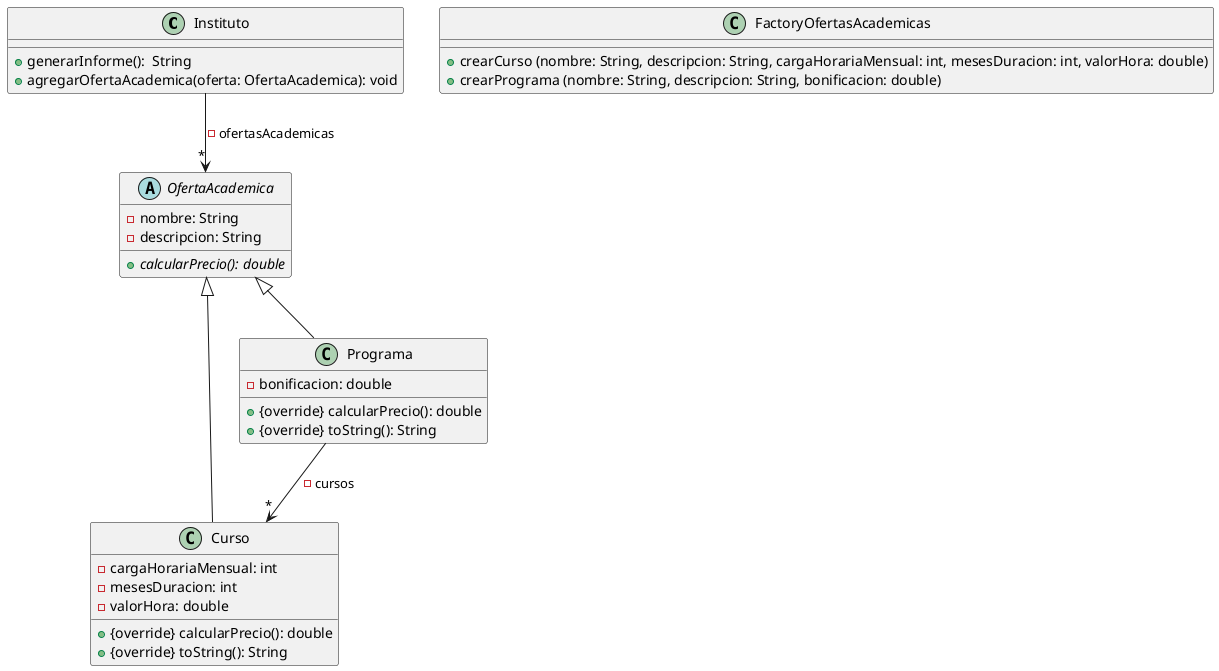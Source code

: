 @startuml


class Instituto {
+ generarInforme():  String
+ agregarOfertaAcademica(oferta: OfertaAcademica): void
}

class FactoryOfertasAcademicas {
    + crearCurso (nombre: String, descripcion: String, cargaHorariaMensual: int, mesesDuracion: int, valorHora: double)
    + crearPrograma (nombre: String, descripcion: String, bonificacion: double)
}
abstract OfertaAcademica {
    - nombre: String
    - descripcion: String
    +{abstract} calcularPrecio(): double
}
class Curso{
- cargaHorariaMensual: int
- mesesDuracion: int
- valorHora: double

+ {override} calcularPrecio(): double
+ {override} toString(): String
}
class Programa{
- bonificacion: double
+ {override} calcularPrecio(): double
+ {override} toString(): String
}

Programa --> "*" Curso : - cursos
Instituto --> "*" OfertaAcademica: - ofertasAcademicas
Programa -up-|> OfertaAcademica
Curso -up-|> OfertaAcademica

@enduml